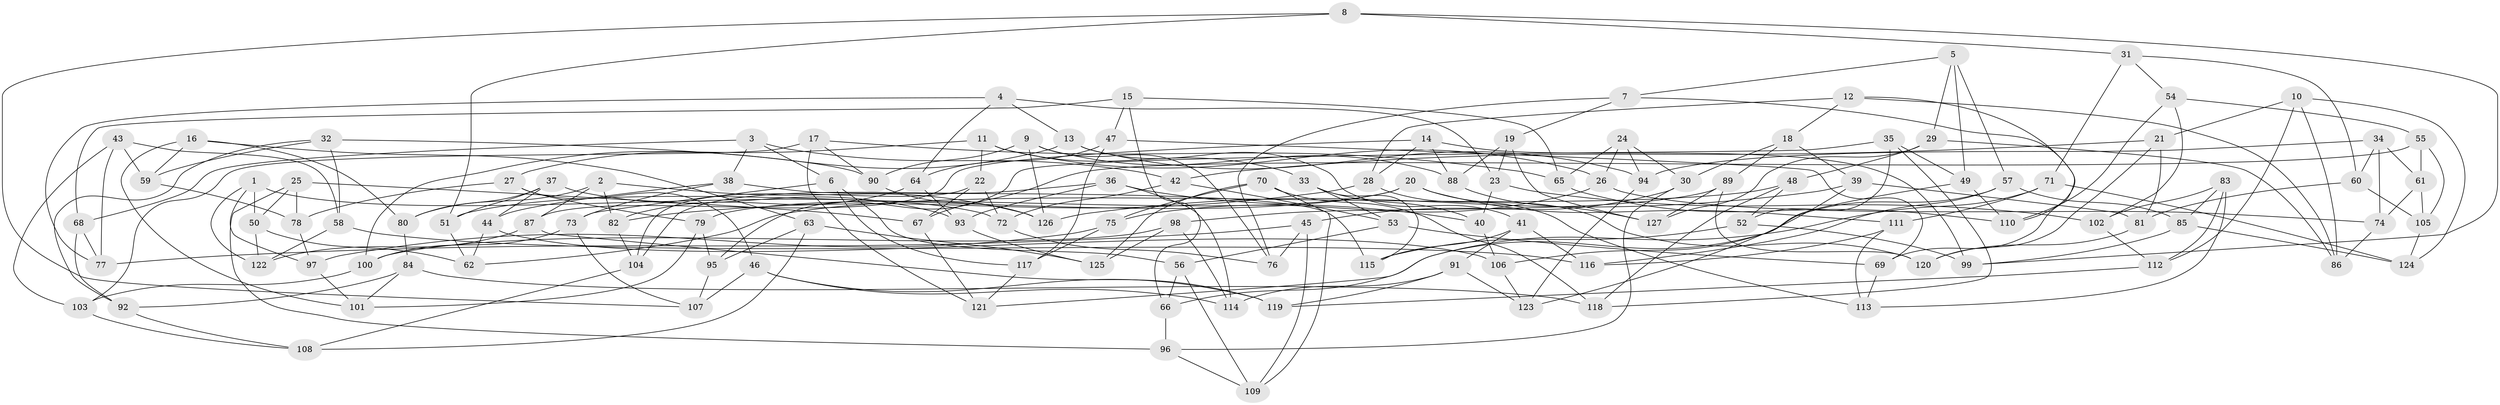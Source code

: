 // coarse degree distribution, {6: 0.38961038961038963, 4: 0.2857142857142857, 5: 0.24675324675324675, 2: 0.012987012987012988, 3: 0.06493506493506493}
// Generated by graph-tools (version 1.1) at 2025/38/03/04/25 23:38:17]
// undirected, 127 vertices, 254 edges
graph export_dot {
  node [color=gray90,style=filled];
  1;
  2;
  3;
  4;
  5;
  6;
  7;
  8;
  9;
  10;
  11;
  12;
  13;
  14;
  15;
  16;
  17;
  18;
  19;
  20;
  21;
  22;
  23;
  24;
  25;
  26;
  27;
  28;
  29;
  30;
  31;
  32;
  33;
  34;
  35;
  36;
  37;
  38;
  39;
  40;
  41;
  42;
  43;
  44;
  45;
  46;
  47;
  48;
  49;
  50;
  51;
  52;
  53;
  54;
  55;
  56;
  57;
  58;
  59;
  60;
  61;
  62;
  63;
  64;
  65;
  66;
  67;
  68;
  69;
  70;
  71;
  72;
  73;
  74;
  75;
  76;
  77;
  78;
  79;
  80;
  81;
  82;
  83;
  84;
  85;
  86;
  87;
  88;
  89;
  90;
  91;
  92;
  93;
  94;
  95;
  96;
  97;
  98;
  99;
  100;
  101;
  102;
  103;
  104;
  105;
  106;
  107;
  108;
  109;
  110;
  111;
  112;
  113;
  114;
  115;
  116;
  117;
  118;
  119;
  120;
  121;
  122;
  123;
  124;
  125;
  126;
  127;
  1 -- 50;
  1 -- 122;
  1 -- 72;
  1 -- 97;
  2 -- 87;
  2 -- 126;
  2 -- 82;
  2 -- 80;
  3 -- 6;
  3 -- 38;
  3 -- 68;
  3 -- 42;
  4 -- 23;
  4 -- 77;
  4 -- 13;
  4 -- 64;
  5 -- 57;
  5 -- 29;
  5 -- 49;
  5 -- 7;
  6 -- 73;
  6 -- 117;
  6 -- 56;
  7 -- 76;
  7 -- 69;
  7 -- 19;
  8 -- 107;
  8 -- 31;
  8 -- 99;
  8 -- 51;
  9 -- 76;
  9 -- 90;
  9 -- 126;
  9 -- 88;
  10 -- 86;
  10 -- 124;
  10 -- 21;
  10 -- 112;
  11 -- 22;
  11 -- 100;
  11 -- 26;
  11 -- 33;
  12 -- 86;
  12 -- 110;
  12 -- 28;
  12 -- 18;
  13 -- 41;
  13 -- 27;
  13 -- 94;
  14 -- 88;
  14 -- 28;
  14 -- 87;
  14 -- 99;
  15 -- 66;
  15 -- 68;
  15 -- 65;
  15 -- 47;
  16 -- 59;
  16 -- 63;
  16 -- 101;
  16 -- 80;
  17 -- 121;
  17 -- 103;
  17 -- 65;
  17 -- 90;
  18 -- 89;
  18 -- 30;
  18 -- 39;
  19 -- 127;
  19 -- 88;
  19 -- 23;
  20 -- 51;
  20 -- 111;
  20 -- 120;
  20 -- 79;
  21 -- 42;
  21 -- 120;
  21 -- 81;
  22 -- 72;
  22 -- 104;
  22 -- 67;
  23 -- 102;
  23 -- 40;
  24 -- 30;
  24 -- 65;
  24 -- 26;
  24 -- 94;
  25 -- 50;
  25 -- 96;
  25 -- 78;
  25 -- 67;
  26 -- 74;
  26 -- 75;
  27 -- 46;
  27 -- 79;
  27 -- 78;
  28 -- 82;
  28 -- 113;
  29 -- 86;
  29 -- 127;
  29 -- 48;
  30 -- 45;
  30 -- 96;
  31 -- 71;
  31 -- 54;
  31 -- 60;
  32 -- 59;
  32 -- 90;
  32 -- 58;
  32 -- 92;
  33 -- 40;
  33 -- 115;
  33 -- 53;
  34 -- 94;
  34 -- 74;
  34 -- 60;
  34 -- 61;
  35 -- 118;
  35 -- 95;
  35 -- 49;
  35 -- 52;
  36 -- 40;
  36 -- 93;
  36 -- 104;
  36 -- 114;
  37 -- 44;
  37 -- 93;
  37 -- 80;
  37 -- 51;
  38 -- 115;
  38 -- 73;
  38 -- 44;
  39 -- 126;
  39 -- 81;
  39 -- 123;
  40 -- 106;
  41 -- 116;
  41 -- 115;
  41 -- 91;
  42 -- 72;
  42 -- 53;
  43 -- 58;
  43 -- 59;
  43 -- 103;
  43 -- 77;
  44 -- 62;
  44 -- 106;
  45 -- 77;
  45 -- 76;
  45 -- 109;
  46 -- 119;
  46 -- 107;
  46 -- 114;
  47 -- 117;
  47 -- 69;
  47 -- 64;
  48 -- 62;
  48 -- 118;
  48 -- 52;
  49 -- 110;
  49 -- 106;
  50 -- 62;
  50 -- 122;
  51 -- 62;
  52 -- 115;
  52 -- 99;
  53 -- 69;
  53 -- 56;
  54 -- 55;
  54 -- 102;
  54 -- 110;
  55 -- 67;
  55 -- 61;
  55 -- 105;
  56 -- 109;
  56 -- 66;
  57 -- 66;
  57 -- 116;
  57 -- 85;
  58 -- 116;
  58 -- 122;
  59 -- 78;
  60 -- 105;
  60 -- 81;
  61 -- 74;
  61 -- 105;
  63 -- 125;
  63 -- 95;
  63 -- 108;
  64 -- 82;
  64 -- 93;
  65 -- 110;
  66 -- 96;
  67 -- 121;
  68 -- 92;
  68 -- 77;
  69 -- 113;
  70 -- 109;
  70 -- 75;
  70 -- 125;
  70 -- 118;
  71 -- 124;
  71 -- 111;
  71 -- 121;
  72 -- 76;
  73 -- 107;
  73 -- 100;
  74 -- 86;
  75 -- 117;
  75 -- 97;
  78 -- 97;
  79 -- 95;
  79 -- 101;
  80 -- 84;
  81 -- 120;
  82 -- 104;
  83 -- 85;
  83 -- 113;
  83 -- 112;
  83 -- 102;
  84 -- 101;
  84 -- 118;
  84 -- 92;
  85 -- 99;
  85 -- 124;
  87 -- 122;
  87 -- 119;
  88 -- 127;
  89 -- 120;
  89 -- 98;
  89 -- 127;
  90 -- 126;
  91 -- 114;
  91 -- 123;
  91 -- 119;
  92 -- 108;
  93 -- 125;
  94 -- 123;
  95 -- 107;
  96 -- 109;
  97 -- 101;
  98 -- 125;
  98 -- 100;
  98 -- 114;
  100 -- 103;
  102 -- 112;
  103 -- 108;
  104 -- 108;
  105 -- 124;
  106 -- 123;
  111 -- 113;
  111 -- 116;
  112 -- 119;
  117 -- 121;
}
